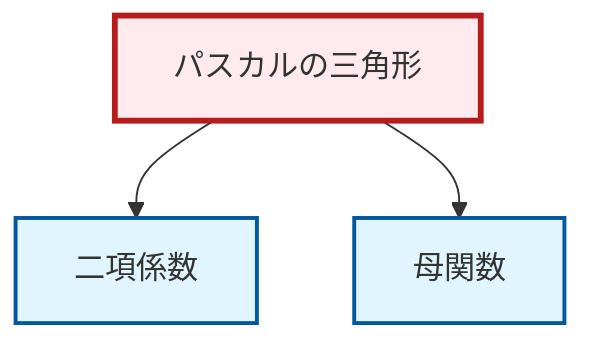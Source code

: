 graph TD
    classDef definition fill:#e1f5fe,stroke:#01579b,stroke-width:2px
    classDef theorem fill:#f3e5f5,stroke:#4a148c,stroke-width:2px
    classDef axiom fill:#fff3e0,stroke:#e65100,stroke-width:2px
    classDef example fill:#e8f5e9,stroke:#1b5e20,stroke-width:2px
    classDef current fill:#ffebee,stroke:#b71c1c,stroke-width:3px
    def-binomial-coefficient["二項係数"]:::definition
    ex-pascals-triangle["パスカルの三角形"]:::example
    def-generating-function["母関数"]:::definition
    ex-pascals-triangle --> def-binomial-coefficient
    ex-pascals-triangle --> def-generating-function
    class ex-pascals-triangle current